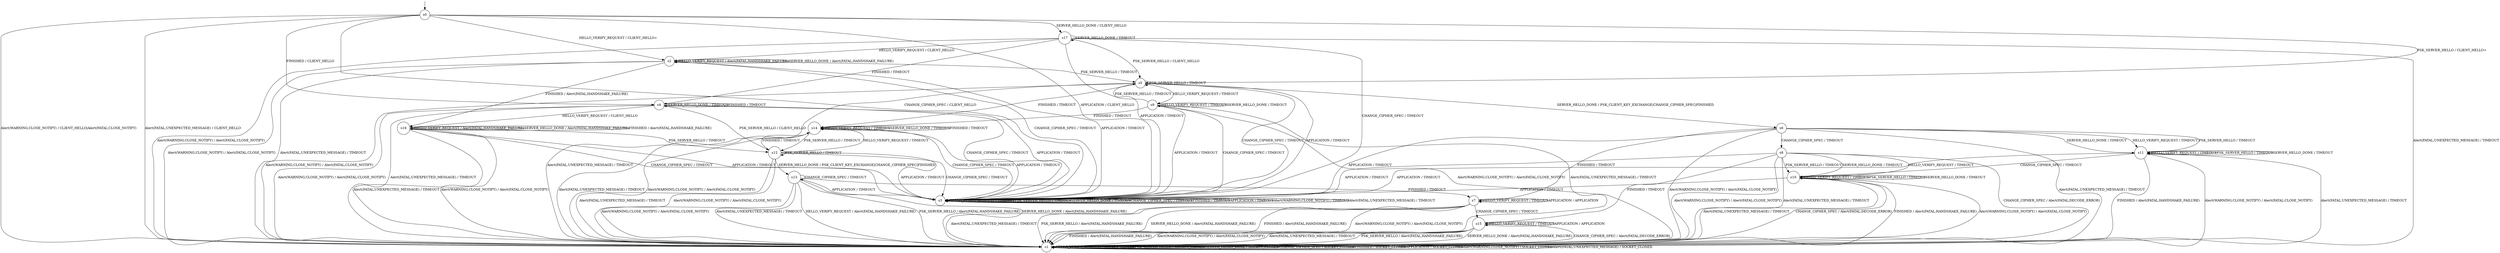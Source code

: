 digraph g {

	s0 [shape="circle" label="s0"];
	s1 [shape="circle" label="s1"];
	s2 [shape="circle" label="s2"];
	s3 [shape="circle" label="s3"];
	s4 [shape="circle" label="s4"];
	s5 [shape="circle" label="s5"];
	s6 [shape="circle" label="s6"];
	s7 [shape="circle" label="s7"];
	s8 [shape="circle" label="s8"];
	s9 [shape="circle" label="s9"];
	s10 [shape="circle" label="s10"];
	s11 [shape="circle" label="s11"];
	s12 [shape="circle" label="s12"];
	s13 [shape="circle" label="s13"];
	s14 [shape="circle" label="s14"];
	s15 [shape="circle" label="s15"];
	s16 [shape="circle" label="s16"];
	s17 [shape="circle" label="s17"];
	s0 -> s2 [label="HELLO_VERIFY_REQUEST / CLIENT_HELLO+"];
	s0 -> s5 [label="PSK_SERVER_HELLO / CLIENT_HELLO+"];
	s0 -> s17 [label="SERVER_HELLO_DONE / CLIENT_HELLO"];
	s0 -> s3 [label="CHANGE_CIPHER_SPEC / CLIENT_HELLO"];
	s0 -> s4 [label="FINISHED / CLIENT_HELLO"];
	s0 -> s3 [label="APPLICATION / CLIENT_HELLO"];
	s0 -> s1 [label="Alert(WARNING,CLOSE_NOTIFY) / CLIENT_HELLO|Alert(FATAL,CLOSE_NOTIFY)"];
	s0 -> s1 [label="Alert(FATAL,UNEXPECTED_MESSAGE) / CLIENT_HELLO"];
	s1 -> s1 [label="HELLO_VERIFY_REQUEST / SOCKET_CLOSED"];
	s1 -> s1 [label="PSK_SERVER_HELLO / SOCKET_CLOSED"];
	s1 -> s1 [label="SERVER_HELLO_DONE / SOCKET_CLOSED"];
	s1 -> s1 [label="CHANGE_CIPHER_SPEC / SOCKET_CLOSED"];
	s1 -> s1 [label="FINISHED / SOCKET_CLOSED"];
	s1 -> s1 [label="APPLICATION / SOCKET_CLOSED"];
	s1 -> s1 [label="Alert(WARNING,CLOSE_NOTIFY) / SOCKET_CLOSED"];
	s1 -> s1 [label="Alert(FATAL,UNEXPECTED_MESSAGE) / SOCKET_CLOSED"];
	s2 -> s2 [label="HELLO_VERIFY_REQUEST / Alert(FATAL,HANDSHAKE_FAILURE)"];
	s2 -> s5 [label="PSK_SERVER_HELLO / TIMEOUT"];
	s2 -> s2 [label="SERVER_HELLO_DONE / Alert(FATAL,HANDSHAKE_FAILURE)"];
	s2 -> s3 [label="CHANGE_CIPHER_SPEC / TIMEOUT"];
	s2 -> s16 [label="FINISHED / Alert(FATAL,HANDSHAKE_FAILURE)"];
	s2 -> s3 [label="APPLICATION / TIMEOUT"];
	s2 -> s1 [label="Alert(WARNING,CLOSE_NOTIFY) / Alert(FATAL,CLOSE_NOTIFY)"];
	s2 -> s1 [label="Alert(FATAL,UNEXPECTED_MESSAGE) / TIMEOUT"];
	s3 -> s3 [label="HELLO_VERIFY_REQUEST / TIMEOUT"];
	s3 -> s3 [label="PSK_SERVER_HELLO / TIMEOUT"];
	s3 -> s3 [label="SERVER_HELLO_DONE / TIMEOUT"];
	s3 -> s3 [label="CHANGE_CIPHER_SPEC / TIMEOUT"];
	s3 -> s3 [label="FINISHED / TIMEOUT"];
	s3 -> s3 [label="APPLICATION / TIMEOUT"];
	s3 -> s3 [label="Alert(WARNING,CLOSE_NOTIFY) / TIMEOUT"];
	s3 -> s3 [label="Alert(FATAL,UNEXPECTED_MESSAGE) / TIMEOUT"];
	s4 -> s16 [label="HELLO_VERIFY_REQUEST / CLIENT_HELLO"];
	s4 -> s12 [label="PSK_SERVER_HELLO / CLIENT_HELLO"];
	s4 -> s4 [label="SERVER_HELLO_DONE / TIMEOUT"];
	s4 -> s3 [label="CHANGE_CIPHER_SPEC / TIMEOUT"];
	s4 -> s4 [label="FINISHED / TIMEOUT"];
	s4 -> s3 [label="APPLICATION / TIMEOUT"];
	s4 -> s1 [label="Alert(WARNING,CLOSE_NOTIFY) / Alert(FATAL,CLOSE_NOTIFY)"];
	s4 -> s1 [label="Alert(FATAL,UNEXPECTED_MESSAGE) / TIMEOUT"];
	s5 -> s9 [label="HELLO_VERIFY_REQUEST / TIMEOUT"];
	s5 -> s5 [label="PSK_SERVER_HELLO / TIMEOUT"];
	s5 -> s6 [label="SERVER_HELLO_DONE / PSK_CLIENT_KEY_EXCHANGE|CHANGE_CIPHER_SPEC|FINISHED"];
	s5 -> s3 [label="CHANGE_CIPHER_SPEC / TIMEOUT"];
	s5 -> s14 [label="FINISHED / TIMEOUT"];
	s5 -> s3 [label="APPLICATION / TIMEOUT"];
	s5 -> s1 [label="Alert(WARNING,CLOSE_NOTIFY) / Alert(FATAL,CLOSE_NOTIFY)"];
	s5 -> s1 [label="Alert(FATAL,UNEXPECTED_MESSAGE) / TIMEOUT"];
	s6 -> s11 [label="HELLO_VERIFY_REQUEST / TIMEOUT"];
	s6 -> s11 [label="PSK_SERVER_HELLO / TIMEOUT"];
	s6 -> s11 [label="SERVER_HELLO_DONE / TIMEOUT"];
	s6 -> s8 [label="CHANGE_CIPHER_SPEC / TIMEOUT"];
	s6 -> s7 [label="FINISHED / TIMEOUT"];
	s6 -> s3 [label="APPLICATION / TIMEOUT"];
	s6 -> s1 [label="Alert(WARNING,CLOSE_NOTIFY) / Alert(FATAL,CLOSE_NOTIFY)"];
	s6 -> s1 [label="Alert(FATAL,UNEXPECTED_MESSAGE) / TIMEOUT"];
	s7 -> s7 [label="HELLO_VERIFY_REQUEST / TIMEOUT"];
	s7 -> s1 [label="PSK_SERVER_HELLO / Alert(FATAL,HANDSHAKE_FAILURE)"];
	s7 -> s1 [label="SERVER_HELLO_DONE / Alert(FATAL,HANDSHAKE_FAILURE)"];
	s7 -> s15 [label="CHANGE_CIPHER_SPEC / TIMEOUT"];
	s7 -> s1 [label="FINISHED / Alert(FATAL,HANDSHAKE_FAILURE)"];
	s7 -> s7 [label="APPLICATION / APPLICATION"];
	s7 -> s1 [label="Alert(WARNING,CLOSE_NOTIFY) / Alert(FATAL,CLOSE_NOTIFY)"];
	s7 -> s1 [label="Alert(FATAL,UNEXPECTED_MESSAGE) / TIMEOUT"];
	s8 -> s10 [label="HELLO_VERIFY_REQUEST / TIMEOUT"];
	s8 -> s10 [label="PSK_SERVER_HELLO / TIMEOUT"];
	s8 -> s10 [label="SERVER_HELLO_DONE / TIMEOUT"];
	s8 -> s1 [label="CHANGE_CIPHER_SPEC / Alert(FATAL,DECODE_ERROR)"];
	s8 -> s15 [label="FINISHED / TIMEOUT"];
	s8 -> s3 [label="APPLICATION / TIMEOUT"];
	s8 -> s1 [label="Alert(WARNING,CLOSE_NOTIFY) / Alert(FATAL,CLOSE_NOTIFY)"];
	s8 -> s1 [label="Alert(FATAL,UNEXPECTED_MESSAGE) / TIMEOUT"];
	s9 -> s9 [label="HELLO_VERIFY_REQUEST / TIMEOUT"];
	s9 -> s5 [label="PSK_SERVER_HELLO / TIMEOUT"];
	s9 -> s9 [label="SERVER_HELLO_DONE / TIMEOUT"];
	s9 -> s3 [label="CHANGE_CIPHER_SPEC / TIMEOUT"];
	s9 -> s14 [label="FINISHED / TIMEOUT"];
	s9 -> s3 [label="APPLICATION / TIMEOUT"];
	s9 -> s1 [label="Alert(WARNING,CLOSE_NOTIFY) / Alert(FATAL,CLOSE_NOTIFY)"];
	s9 -> s1 [label="Alert(FATAL,UNEXPECTED_MESSAGE) / TIMEOUT"];
	s10 -> s10 [label="HELLO_VERIFY_REQUEST / TIMEOUT"];
	s10 -> s10 [label="PSK_SERVER_HELLO / TIMEOUT"];
	s10 -> s10 [label="SERVER_HELLO_DONE / TIMEOUT"];
	s10 -> s1 [label="CHANGE_CIPHER_SPEC / Alert(FATAL,DECODE_ERROR)"];
	s10 -> s1 [label="FINISHED / Alert(FATAL,HANDSHAKE_FAILURE)"];
	s10 -> s3 [label="APPLICATION / TIMEOUT"];
	s10 -> s1 [label="Alert(WARNING,CLOSE_NOTIFY) / Alert(FATAL,CLOSE_NOTIFY)"];
	s10 -> s1 [label="Alert(FATAL,UNEXPECTED_MESSAGE) / TIMEOUT"];
	s11 -> s11 [label="HELLO_VERIFY_REQUEST / TIMEOUT"];
	s11 -> s11 [label="PSK_SERVER_HELLO / TIMEOUT"];
	s11 -> s11 [label="SERVER_HELLO_DONE / TIMEOUT"];
	s11 -> s10 [label="CHANGE_CIPHER_SPEC / TIMEOUT"];
	s11 -> s1 [label="FINISHED / Alert(FATAL,HANDSHAKE_FAILURE)"];
	s11 -> s3 [label="APPLICATION / TIMEOUT"];
	s11 -> s1 [label="Alert(WARNING,CLOSE_NOTIFY) / Alert(FATAL,CLOSE_NOTIFY)"];
	s11 -> s1 [label="Alert(FATAL,UNEXPECTED_MESSAGE) / TIMEOUT"];
	s12 -> s14 [label="HELLO_VERIFY_REQUEST / TIMEOUT"];
	s12 -> s12 [label="PSK_SERVER_HELLO / TIMEOUT"];
	s12 -> s13 [label="SERVER_HELLO_DONE / PSK_CLIENT_KEY_EXCHANGE|CHANGE_CIPHER_SPEC|FINISHED"];
	s12 -> s3 [label="CHANGE_CIPHER_SPEC / TIMEOUT"];
	s12 -> s14 [label="FINISHED / TIMEOUT"];
	s12 -> s3 [label="APPLICATION / TIMEOUT"];
	s12 -> s1 [label="Alert(WARNING,CLOSE_NOTIFY) / Alert(FATAL,CLOSE_NOTIFY)"];
	s12 -> s1 [label="Alert(FATAL,UNEXPECTED_MESSAGE) / TIMEOUT"];
	s13 -> s1 [label="HELLO_VERIFY_REQUEST / Alert(FATAL,HANDSHAKE_FAILURE)"];
	s13 -> s1 [label="PSK_SERVER_HELLO / Alert(FATAL,HANDSHAKE_FAILURE)"];
	s13 -> s1 [label="SERVER_HELLO_DONE / Alert(FATAL,HANDSHAKE_FAILURE)"];
	s13 -> s13 [label="CHANGE_CIPHER_SPEC / TIMEOUT"];
	s13 -> s7 [label="FINISHED / TIMEOUT"];
	s13 -> s3 [label="APPLICATION / TIMEOUT"];
	s13 -> s1 [label="Alert(WARNING,CLOSE_NOTIFY) / Alert(FATAL,CLOSE_NOTIFY)"];
	s13 -> s1 [label="Alert(FATAL,UNEXPECTED_MESSAGE) / TIMEOUT"];
	s14 -> s14 [label="HELLO_VERIFY_REQUEST / TIMEOUT"];
	s14 -> s12 [label="PSK_SERVER_HELLO / TIMEOUT"];
	s14 -> s14 [label="SERVER_HELLO_DONE / TIMEOUT"];
	s14 -> s3 [label="CHANGE_CIPHER_SPEC / TIMEOUT"];
	s14 -> s14 [label="FINISHED / TIMEOUT"];
	s14 -> s3 [label="APPLICATION / TIMEOUT"];
	s14 -> s1 [label="Alert(WARNING,CLOSE_NOTIFY) / Alert(FATAL,CLOSE_NOTIFY)"];
	s14 -> s1 [label="Alert(FATAL,UNEXPECTED_MESSAGE) / TIMEOUT"];
	s15 -> s15 [label="HELLO_VERIFY_REQUEST / TIMEOUT"];
	s15 -> s1 [label="PSK_SERVER_HELLO / Alert(FATAL,HANDSHAKE_FAILURE)"];
	s15 -> s1 [label="SERVER_HELLO_DONE / Alert(FATAL,HANDSHAKE_FAILURE)"];
	s15 -> s1 [label="CHANGE_CIPHER_SPEC / Alert(FATAL,DECODE_ERROR)"];
	s15 -> s1 [label="FINISHED / Alert(FATAL,HANDSHAKE_FAILURE)"];
	s15 -> s15 [label="APPLICATION / APPLICATION"];
	s15 -> s1 [label="Alert(WARNING,CLOSE_NOTIFY) / Alert(FATAL,CLOSE_NOTIFY)"];
	s15 -> s1 [label="Alert(FATAL,UNEXPECTED_MESSAGE) / TIMEOUT"];
	s16 -> s16 [label="HELLO_VERIFY_REQUEST / Alert(FATAL,HANDSHAKE_FAILURE)"];
	s16 -> s12 [label="PSK_SERVER_HELLO / TIMEOUT"];
	s16 -> s16 [label="SERVER_HELLO_DONE / Alert(FATAL,HANDSHAKE_FAILURE)"];
	s16 -> s3 [label="CHANGE_CIPHER_SPEC / TIMEOUT"];
	s16 -> s16 [label="FINISHED / Alert(FATAL,HANDSHAKE_FAILURE)"];
	s16 -> s3 [label="APPLICATION / TIMEOUT"];
	s16 -> s1 [label="Alert(WARNING,CLOSE_NOTIFY) / Alert(FATAL,CLOSE_NOTIFY)"];
	s16 -> s1 [label="Alert(FATAL,UNEXPECTED_MESSAGE) / TIMEOUT"];
	s17 -> s2 [label="HELLO_VERIFY_REQUEST / CLIENT_HELLO"];
	s17 -> s5 [label="PSK_SERVER_HELLO / CLIENT_HELLO"];
	s17 -> s17 [label="SERVER_HELLO_DONE / TIMEOUT"];
	s17 -> s3 [label="CHANGE_CIPHER_SPEC / TIMEOUT"];
	s17 -> s4 [label="FINISHED / TIMEOUT"];
	s17 -> s3 [label="APPLICATION / TIMEOUT"];
	s17 -> s1 [label="Alert(WARNING,CLOSE_NOTIFY) / Alert(FATAL,CLOSE_NOTIFY)"];
	s17 -> s1 [label="Alert(FATAL,UNEXPECTED_MESSAGE) / TIMEOUT"];

__start0 [label="" shape="none" width="0" height="0"];
__start0 -> s0;

}
